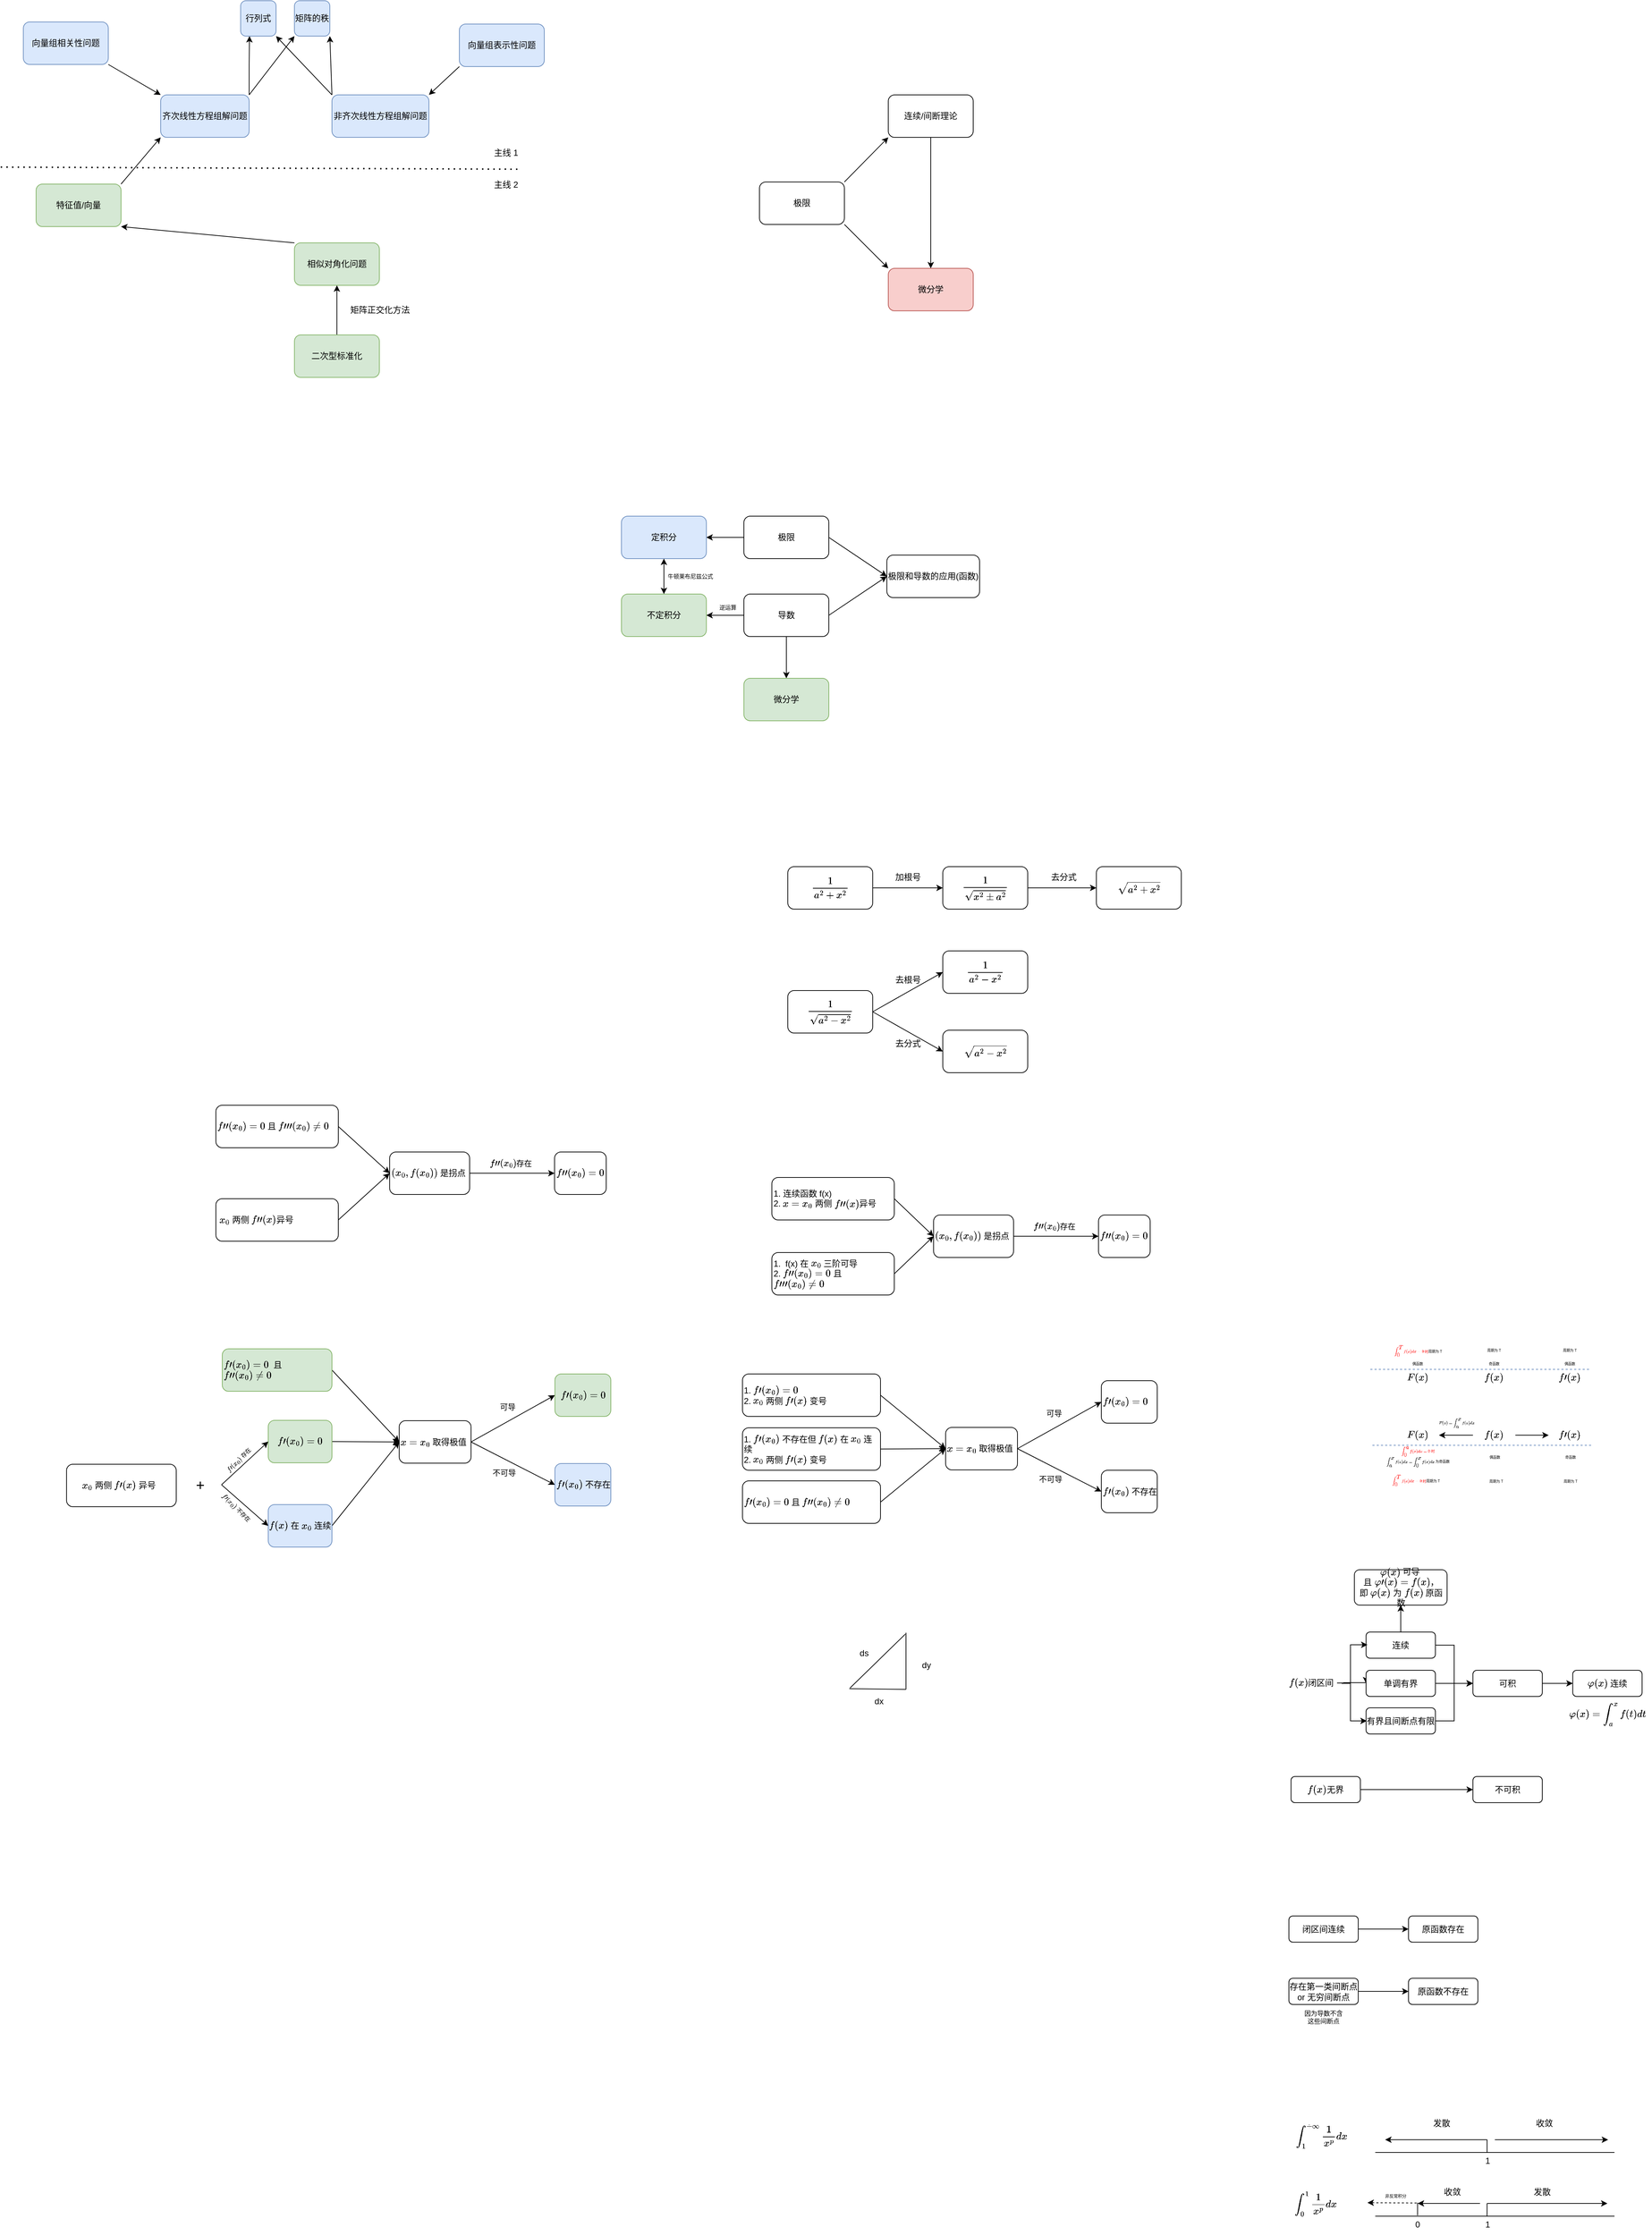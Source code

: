 <mxfile version="24.7.12">
  <diagram name="第 1 页" id="CHzktJIyDTGoVnoxUjND">
    <mxGraphModel dx="950" dy="921" grid="0" gridSize="10" guides="1" tooltips="1" connect="1" arrows="1" fold="1" page="0" pageScale="1" pageWidth="827" pageHeight="1169" math="1" shadow="0">
      <root>
        <mxCell id="0" />
        <mxCell id="1" parent="0" />
        <mxCell id="wkB41oXYIjNeS8UKcueU-6" style="edgeStyle=orthogonalEdgeStyle;rounded=0;orthogonalLoop=1;jettySize=auto;html=1;exitX=1;exitY=0;exitDx=0;exitDy=0;entryX=0.25;entryY=1;entryDx=0;entryDy=0;" parent="1" source="Dt9UJWmZm42FvVJHh4BI-1" target="wkB41oXYIjNeS8UKcueU-4" edge="1">
          <mxGeometry relative="1" as="geometry" />
        </mxCell>
        <mxCell id="wkB41oXYIjNeS8UKcueU-7" style="rounded=0;orthogonalLoop=1;jettySize=auto;html=1;exitX=1;exitY=0;exitDx=0;exitDy=0;entryX=0;entryY=1;entryDx=0;entryDy=0;" parent="1" source="Dt9UJWmZm42FvVJHh4BI-1" target="wkB41oXYIjNeS8UKcueU-5" edge="1">
          <mxGeometry relative="1" as="geometry">
            <mxPoint x="420" y="50" as="targetPoint" />
          </mxGeometry>
        </mxCell>
        <mxCell id="Dt9UJWmZm42FvVJHh4BI-1" value="齐次线性方程组解问题" style="rounded=1;whiteSpace=wrap;html=1;fillColor=#dae8fc;strokeColor=#6c8ebf;" parent="1" vertex="1">
          <mxGeometry x="255" y="104" width="125" height="60" as="geometry" />
        </mxCell>
        <mxCell id="Dt9UJWmZm42FvVJHh4BI-2" value="" style="endArrow=none;dashed=1;html=1;dashPattern=1 3;strokeWidth=2;rounded=0;" parent="1" edge="1">
          <mxGeometry width="50" height="50" relative="1" as="geometry">
            <mxPoint x="29" y="206" as="sourcePoint" />
            <mxPoint x="762" y="209" as="targetPoint" />
          </mxGeometry>
        </mxCell>
        <mxCell id="Dt9UJWmZm42FvVJHh4BI-3" value="主线 1" style="text;html=1;align=center;verticalAlign=middle;whiteSpace=wrap;rounded=0;" parent="1" vertex="1">
          <mxGeometry x="713" y="171" width="60" height="30" as="geometry" />
        </mxCell>
        <mxCell id="Dt9UJWmZm42FvVJHh4BI-4" value="主线 2" style="text;html=1;align=center;verticalAlign=middle;whiteSpace=wrap;rounded=0;" parent="1" vertex="1">
          <mxGeometry x="713" y="216" width="60" height="30" as="geometry" />
        </mxCell>
        <mxCell id="Dt9UJWmZm42FvVJHh4BI-10" style="rounded=0;orthogonalLoop=1;jettySize=auto;html=1;exitX=1;exitY=0;exitDx=0;exitDy=0;entryX=0;entryY=1;entryDx=0;entryDy=0;" parent="1" source="Dt9UJWmZm42FvVJHh4BI-5" target="Dt9UJWmZm42FvVJHh4BI-1" edge="1">
          <mxGeometry relative="1" as="geometry" />
        </mxCell>
        <mxCell id="Dt9UJWmZm42FvVJHh4BI-5" value="特征值/向量" style="rounded=1;whiteSpace=wrap;html=1;fillColor=#d5e8d4;strokeColor=#82b366;" parent="1" vertex="1">
          <mxGeometry x="79" y="230" width="120" height="60" as="geometry" />
        </mxCell>
        <mxCell id="Dt9UJWmZm42FvVJHh4BI-9" style="rounded=0;orthogonalLoop=1;jettySize=auto;html=1;exitX=0;exitY=0;exitDx=0;exitDy=0;entryX=1;entryY=1;entryDx=0;entryDy=0;" parent="1" source="Dt9UJWmZm42FvVJHh4BI-6" target="Dt9UJWmZm42FvVJHh4BI-5" edge="1">
          <mxGeometry relative="1" as="geometry" />
        </mxCell>
        <mxCell id="Dt9UJWmZm42FvVJHh4BI-6" value="相似对角化问题" style="rounded=1;whiteSpace=wrap;html=1;fillColor=#d5e8d4;strokeColor=#82b366;" parent="1" vertex="1">
          <mxGeometry x="444" y="313" width="120" height="60" as="geometry" />
        </mxCell>
        <mxCell id="Dt9UJWmZm42FvVJHh4BI-8" style="edgeStyle=orthogonalEdgeStyle;rounded=0;orthogonalLoop=1;jettySize=auto;html=1;exitX=0.5;exitY=0;exitDx=0;exitDy=0;entryX=0.5;entryY=1;entryDx=0;entryDy=0;" parent="1" source="Dt9UJWmZm42FvVJHh4BI-7" target="Dt9UJWmZm42FvVJHh4BI-6" edge="1">
          <mxGeometry relative="1" as="geometry" />
        </mxCell>
        <mxCell id="Dt9UJWmZm42FvVJHh4BI-7" value="二次型标准化" style="rounded=1;whiteSpace=wrap;html=1;fillColor=#d5e8d4;strokeColor=#82b366;" parent="1" vertex="1">
          <mxGeometry x="444" y="443" width="120" height="60" as="geometry" />
        </mxCell>
        <mxCell id="Dt9UJWmZm42FvVJHh4BI-11" value="矩阵正交化方法" style="text;html=1;align=center;verticalAlign=middle;whiteSpace=wrap;rounded=0;" parent="1" vertex="1">
          <mxGeometry x="515" y="393" width="100" height="30" as="geometry" />
        </mxCell>
        <mxCell id="Dt9UJWmZm42FvVJHh4BI-13" style="rounded=0;orthogonalLoop=1;jettySize=auto;html=1;exitX=1;exitY=1;exitDx=0;exitDy=0;entryX=0;entryY=0;entryDx=0;entryDy=0;" parent="1" source="Dt9UJWmZm42FvVJHh4BI-12" target="Dt9UJWmZm42FvVJHh4BI-1" edge="1">
          <mxGeometry relative="1" as="geometry" />
        </mxCell>
        <mxCell id="Dt9UJWmZm42FvVJHh4BI-12" value="向量组相关性问题" style="rounded=1;whiteSpace=wrap;html=1;fillColor=#dae8fc;strokeColor=#6c8ebf;" parent="1" vertex="1">
          <mxGeometry x="61" y="1" width="120" height="60" as="geometry" />
        </mxCell>
        <mxCell id="wkB41oXYIjNeS8UKcueU-8" style="rounded=0;orthogonalLoop=1;jettySize=auto;html=1;exitX=0;exitY=0;exitDx=0;exitDy=0;entryX=1;entryY=1;entryDx=0;entryDy=0;" parent="1" source="wkB41oXYIjNeS8UKcueU-1" target="wkB41oXYIjNeS8UKcueU-4" edge="1">
          <mxGeometry relative="1" as="geometry" />
        </mxCell>
        <mxCell id="wkB41oXYIjNeS8UKcueU-9" style="rounded=0;orthogonalLoop=1;jettySize=auto;html=1;exitX=0;exitY=0;exitDx=0;exitDy=0;entryX=1;entryY=1;entryDx=0;entryDy=0;" parent="1" source="wkB41oXYIjNeS8UKcueU-1" target="wkB41oXYIjNeS8UKcueU-5" edge="1">
          <mxGeometry relative="1" as="geometry" />
        </mxCell>
        <mxCell id="wkB41oXYIjNeS8UKcueU-1" value="非齐次线性方程组解问题" style="rounded=1;whiteSpace=wrap;html=1;fillColor=#dae8fc;strokeColor=#6c8ebf;" parent="1" vertex="1">
          <mxGeometry x="497" y="104" width="137" height="60" as="geometry" />
        </mxCell>
        <mxCell id="wkB41oXYIjNeS8UKcueU-3" style="rounded=0;orthogonalLoop=1;jettySize=auto;html=1;exitX=0;exitY=1;exitDx=0;exitDy=0;entryX=1;entryY=0;entryDx=0;entryDy=0;" parent="1" source="wkB41oXYIjNeS8UKcueU-2" target="wkB41oXYIjNeS8UKcueU-1" edge="1">
          <mxGeometry relative="1" as="geometry" />
        </mxCell>
        <mxCell id="wkB41oXYIjNeS8UKcueU-2" value="向量组表示性问题" style="rounded=1;whiteSpace=wrap;html=1;fillColor=#dae8fc;strokeColor=#6c8ebf;" parent="1" vertex="1">
          <mxGeometry x="677" y="4" width="120" height="60" as="geometry" />
        </mxCell>
        <mxCell id="wkB41oXYIjNeS8UKcueU-4" value="行列式" style="rounded=1;whiteSpace=wrap;html=1;fillColor=#dae8fc;strokeColor=#6c8ebf;" parent="1" vertex="1">
          <mxGeometry x="368" y="-29" width="50" height="50" as="geometry" />
        </mxCell>
        <mxCell id="wkB41oXYIjNeS8UKcueU-5" value="矩阵的秩" style="rounded=1;whiteSpace=wrap;html=1;fillColor=#dae8fc;strokeColor=#6c8ebf;" parent="1" vertex="1">
          <mxGeometry x="444" y="-29" width="50" height="50" as="geometry" />
        </mxCell>
        <mxCell id="yyDhrhu_qTqSAwpFkJiz-4" style="rounded=0;orthogonalLoop=1;jettySize=auto;html=1;exitX=1;exitY=0;exitDx=0;exitDy=0;entryX=0;entryY=1;entryDx=0;entryDy=0;" parent="1" source="yyDhrhu_qTqSAwpFkJiz-1" target="yyDhrhu_qTqSAwpFkJiz-2" edge="1">
          <mxGeometry relative="1" as="geometry" />
        </mxCell>
        <mxCell id="yyDhrhu_qTqSAwpFkJiz-5" style="rounded=0;orthogonalLoop=1;jettySize=auto;html=1;exitX=1;exitY=1;exitDx=0;exitDy=0;entryX=0;entryY=0;entryDx=0;entryDy=0;" parent="1" source="yyDhrhu_qTqSAwpFkJiz-1" target="yyDhrhu_qTqSAwpFkJiz-3" edge="1">
          <mxGeometry relative="1" as="geometry" />
        </mxCell>
        <mxCell id="yyDhrhu_qTqSAwpFkJiz-1" value="极限" style="rounded=1;whiteSpace=wrap;html=1;" parent="1" vertex="1">
          <mxGeometry x="1101" y="227" width="120" height="60" as="geometry" />
        </mxCell>
        <mxCell id="yyDhrhu_qTqSAwpFkJiz-6" style="edgeStyle=orthogonalEdgeStyle;rounded=0;orthogonalLoop=1;jettySize=auto;html=1;exitX=0.5;exitY=1;exitDx=0;exitDy=0;entryX=0.5;entryY=0;entryDx=0;entryDy=0;" parent="1" source="yyDhrhu_qTqSAwpFkJiz-2" target="yyDhrhu_qTqSAwpFkJiz-3" edge="1">
          <mxGeometry relative="1" as="geometry" />
        </mxCell>
        <mxCell id="yyDhrhu_qTqSAwpFkJiz-2" value="连续/间断理论" style="rounded=1;whiteSpace=wrap;html=1;" parent="1" vertex="1">
          <mxGeometry x="1283" y="104" width="120" height="60" as="geometry" />
        </mxCell>
        <mxCell id="yyDhrhu_qTqSAwpFkJiz-3" value="微分学" style="rounded=1;whiteSpace=wrap;html=1;fillColor=#f8cecc;strokeColor=#b85450;" parent="1" vertex="1">
          <mxGeometry x="1283" y="349" width="120" height="60" as="geometry" />
        </mxCell>
        <mxCell id="xlUvwnvkRTRsD-h7V-_5-8" style="rounded=0;orthogonalLoop=1;jettySize=auto;html=1;exitX=1;exitY=0.5;exitDx=0;exitDy=0;entryX=0;entryY=0.5;entryDx=0;entryDy=0;" parent="1" source="xlUvwnvkRTRsD-h7V-_5-3" target="xlUvwnvkRTRsD-h7V-_5-7" edge="1">
          <mxGeometry relative="1" as="geometry" />
        </mxCell>
        <mxCell id="sce7YkdKLPvN8lhfS_ev-2" style="edgeStyle=orthogonalEdgeStyle;rounded=0;orthogonalLoop=1;jettySize=auto;html=1;exitX=0;exitY=0.5;exitDx=0;exitDy=0;entryX=1;entryY=0.5;entryDx=0;entryDy=0;" parent="1" source="xlUvwnvkRTRsD-h7V-_5-3" target="sce7YkdKLPvN8lhfS_ev-1" edge="1">
          <mxGeometry relative="1" as="geometry" />
        </mxCell>
        <mxCell id="xlUvwnvkRTRsD-h7V-_5-3" value="极限" style="rounded=1;whiteSpace=wrap;html=1;" parent="1" vertex="1">
          <mxGeometry x="1079" y="699" width="120" height="60" as="geometry" />
        </mxCell>
        <mxCell id="xlUvwnvkRTRsD-h7V-_5-10" style="rounded=0;orthogonalLoop=1;jettySize=auto;html=1;exitX=1;exitY=0.5;exitDx=0;exitDy=0;entryX=0;entryY=0.5;entryDx=0;entryDy=0;" parent="1" source="xlUvwnvkRTRsD-h7V-_5-5" target="xlUvwnvkRTRsD-h7V-_5-7" edge="1">
          <mxGeometry relative="1" as="geometry" />
        </mxCell>
        <mxCell id="xlUvwnvkRTRsD-h7V-_5-11" style="edgeStyle=orthogonalEdgeStyle;rounded=0;orthogonalLoop=1;jettySize=auto;html=1;entryX=0.5;entryY=0;entryDx=0;entryDy=0;" parent="1" source="xlUvwnvkRTRsD-h7V-_5-5" target="xlUvwnvkRTRsD-h7V-_5-6" edge="1">
          <mxGeometry relative="1" as="geometry" />
        </mxCell>
        <mxCell id="X_sBb1rWjTkQ-e0TcF47-29" style="edgeStyle=orthogonalEdgeStyle;rounded=0;orthogonalLoop=1;jettySize=auto;html=1;exitX=0;exitY=0.5;exitDx=0;exitDy=0;entryX=1;entryY=0.5;entryDx=0;entryDy=0;" parent="1" source="xlUvwnvkRTRsD-h7V-_5-5" target="X_sBb1rWjTkQ-e0TcF47-28" edge="1">
          <mxGeometry relative="1" as="geometry" />
        </mxCell>
        <mxCell id="X_sBb1rWjTkQ-e0TcF47-30" value="逆运算" style="edgeLabel;html=1;align=center;verticalAlign=middle;resizable=0;points=[];fontSize=8;" parent="X_sBb1rWjTkQ-e0TcF47-29" vertex="1" connectable="0">
          <mxGeometry x="-0.033" y="-1" relative="1" as="geometry">
            <mxPoint x="2" y="-10" as="offset" />
          </mxGeometry>
        </mxCell>
        <mxCell id="xlUvwnvkRTRsD-h7V-_5-5" value="导数" style="rounded=1;whiteSpace=wrap;html=1;" parent="1" vertex="1">
          <mxGeometry x="1079" y="809" width="120" height="60" as="geometry" />
        </mxCell>
        <mxCell id="xlUvwnvkRTRsD-h7V-_5-6" value="微分学" style="rounded=1;whiteSpace=wrap;html=1;fillColor=#d5e8d4;strokeColor=#82b366;" parent="1" vertex="1">
          <mxGeometry x="1079" y="928" width="120" height="60" as="geometry" />
        </mxCell>
        <mxCell id="xlUvwnvkRTRsD-h7V-_5-7" value="极限和导数的应用(函数)" style="rounded=1;whiteSpace=wrap;html=1;" parent="1" vertex="1">
          <mxGeometry x="1281" y="754" width="131" height="60" as="geometry" />
        </mxCell>
        <mxCell id="R6-rjGv1t7MDO_ssnw42-3" style="edgeStyle=orthogonalEdgeStyle;rounded=0;orthogonalLoop=1;jettySize=auto;html=1;exitX=1;exitY=0.5;exitDx=0;exitDy=0;entryX=0;entryY=0.5;entryDx=0;entryDy=0;" parent="1" source="R6-rjGv1t7MDO_ssnw42-1" target="R6-rjGv1t7MDO_ssnw42-2" edge="1">
          <mxGeometry relative="1" as="geometry" />
        </mxCell>
        <mxCell id="R6-rjGv1t7MDO_ssnw42-1" value="`\frac{1}{a^2+x^2}`" style="rounded=1;whiteSpace=wrap;html=1;" parent="1" vertex="1">
          <mxGeometry x="1141" y="1194" width="120" height="60" as="geometry" />
        </mxCell>
        <mxCell id="R6-rjGv1t7MDO_ssnw42-14" style="edgeStyle=orthogonalEdgeStyle;rounded=0;orthogonalLoop=1;jettySize=auto;html=1;exitX=1;exitY=0.5;exitDx=0;exitDy=0;" parent="1" source="R6-rjGv1t7MDO_ssnw42-2" target="R6-rjGv1t7MDO_ssnw42-13" edge="1">
          <mxGeometry relative="1" as="geometry" />
        </mxCell>
        <mxCell id="R6-rjGv1t7MDO_ssnw42-2" value="`\frac{1}{\sqrt{x^2 \pm a^2}}`" style="rounded=1;whiteSpace=wrap;html=1;" parent="1" vertex="1">
          <mxGeometry x="1360" y="1194" width="120" height="60" as="geometry" />
        </mxCell>
        <mxCell id="R6-rjGv1t7MDO_ssnw42-5" value="加根号" style="text;html=1;align=center;verticalAlign=middle;whiteSpace=wrap;rounded=0;" parent="1" vertex="1">
          <mxGeometry x="1281" y="1194" width="60" height="30" as="geometry" />
        </mxCell>
        <mxCell id="R6-rjGv1t7MDO_ssnw42-6" style="rounded=0;orthogonalLoop=1;jettySize=auto;html=1;exitX=1;exitY=0.5;exitDx=0;exitDy=0;entryX=0;entryY=0.5;entryDx=0;entryDy=0;" parent="1" source="R6-rjGv1t7MDO_ssnw42-7" target="R6-rjGv1t7MDO_ssnw42-8" edge="1">
          <mxGeometry relative="1" as="geometry" />
        </mxCell>
        <mxCell id="R6-rjGv1t7MDO_ssnw42-11" style="rounded=0;orthogonalLoop=1;jettySize=auto;html=1;exitX=1;exitY=0.5;exitDx=0;exitDy=0;entryX=0;entryY=0.5;entryDx=0;entryDy=0;" parent="1" source="R6-rjGv1t7MDO_ssnw42-7" target="R6-rjGv1t7MDO_ssnw42-10" edge="1">
          <mxGeometry relative="1" as="geometry" />
        </mxCell>
        <mxCell id="R6-rjGv1t7MDO_ssnw42-7" value="`\frac{1}{\sqrt{a^2 -x^2}}`" style="rounded=1;whiteSpace=wrap;html=1;" parent="1" vertex="1">
          <mxGeometry x="1141" y="1369" width="120" height="60" as="geometry" />
        </mxCell>
        <mxCell id="R6-rjGv1t7MDO_ssnw42-8" value="`\frac{1}{a^2 - x^2}`" style="rounded=1;whiteSpace=wrap;html=1;" parent="1" vertex="1">
          <mxGeometry x="1360" y="1313" width="120" height="60" as="geometry" />
        </mxCell>
        <mxCell id="R6-rjGv1t7MDO_ssnw42-9" value="去根号" style="text;html=1;align=center;verticalAlign=middle;whiteSpace=wrap;rounded=0;" parent="1" vertex="1">
          <mxGeometry x="1281" y="1339" width="60" height="30" as="geometry" />
        </mxCell>
        <mxCell id="R6-rjGv1t7MDO_ssnw42-10" value="`\sqrt{a^2 - x^2}`" style="rounded=1;whiteSpace=wrap;html=1;" parent="1" vertex="1">
          <mxGeometry x="1360" y="1425" width="120" height="60" as="geometry" />
        </mxCell>
        <mxCell id="R6-rjGv1t7MDO_ssnw42-12" value="去分式" style="text;html=1;align=center;verticalAlign=middle;whiteSpace=wrap;rounded=0;" parent="1" vertex="1">
          <mxGeometry x="1281" y="1429" width="60" height="30" as="geometry" />
        </mxCell>
        <mxCell id="R6-rjGv1t7MDO_ssnw42-13" value="`\sqrt{a^2 + x^2}`" style="rounded=1;whiteSpace=wrap;html=1;" parent="1" vertex="1">
          <mxGeometry x="1577" y="1194" width="120" height="60" as="geometry" />
        </mxCell>
        <mxCell id="R6-rjGv1t7MDO_ssnw42-15" value="去分式" style="text;html=1;align=center;verticalAlign=middle;whiteSpace=wrap;rounded=0;" parent="1" vertex="1">
          <mxGeometry x="1501" y="1194" width="60" height="30" as="geometry" />
        </mxCell>
        <mxCell id="Ff7g93SpQ4RB5F1ldNwT-5" style="rounded=0;orthogonalLoop=1;jettySize=auto;html=1;exitX=1;exitY=0.5;exitDx=0;exitDy=0;entryX=0;entryY=0.5;entryDx=0;entryDy=0;" parent="1" source="Ff7g93SpQ4RB5F1ldNwT-1" target="Ff7g93SpQ4RB5F1ldNwT-3" edge="1">
          <mxGeometry relative="1" as="geometry" />
        </mxCell>
        <mxCell id="Ff7g93SpQ4RB5F1ldNwT-1" value="1. 连续函数 f(x)&lt;div&gt;2. `x = x_0` 两侧 `f&#39;&#39;(x) `异号&lt;/div&gt;" style="rounded=1;whiteSpace=wrap;html=1;align=left;" parent="1" vertex="1">
          <mxGeometry x="1118.5" y="1633" width="173" height="60" as="geometry" />
        </mxCell>
        <mxCell id="Ff7g93SpQ4RB5F1ldNwT-6" style="rounded=0;orthogonalLoop=1;jettySize=auto;html=1;exitX=1;exitY=0.5;exitDx=0;exitDy=0;entryX=0;entryY=0.5;entryDx=0;entryDy=0;" parent="1" source="Ff7g93SpQ4RB5F1ldNwT-2" target="Ff7g93SpQ4RB5F1ldNwT-3" edge="1">
          <mxGeometry relative="1" as="geometry" />
        </mxCell>
        <mxCell id="Ff7g93SpQ4RB5F1ldNwT-2" value="1.&amp;nbsp; f(x) 在 `x_0` 三阶可导&lt;div&gt;2. `f&#39;&#39;(x_0)=0` 且 `f&#39;&#39;&#39;(x_0) \ne 0`&lt;/div&gt;" style="rounded=1;whiteSpace=wrap;html=1;align=left;" parent="1" vertex="1">
          <mxGeometry x="1118.5" y="1739" width="173" height="60" as="geometry" />
        </mxCell>
        <mxCell id="Ff7g93SpQ4RB5F1ldNwT-7" style="edgeStyle=orthogonalEdgeStyle;rounded=0;orthogonalLoop=1;jettySize=auto;html=1;exitX=1;exitY=0.5;exitDx=0;exitDy=0;entryX=0;entryY=0.5;entryDx=0;entryDy=0;" parent="1" source="Ff7g93SpQ4RB5F1ldNwT-3" target="Ff7g93SpQ4RB5F1ldNwT-4" edge="1">
          <mxGeometry relative="1" as="geometry" />
        </mxCell>
        <mxCell id="Ff7g93SpQ4RB5F1ldNwT-8" value="`f&#39;&#39;(x_0)`存在" style="edgeLabel;html=1;align=center;verticalAlign=middle;resizable=0;points=[];" parent="Ff7g93SpQ4RB5F1ldNwT-7" vertex="1" connectable="0">
          <mxGeometry x="-0.15" relative="1" as="geometry">
            <mxPoint x="6" y="-14" as="offset" />
          </mxGeometry>
        </mxCell>
        <mxCell id="Ff7g93SpQ4RB5F1ldNwT-3" value="`(x_0, f(x_0))` 是拐点" style="rounded=1;whiteSpace=wrap;html=1;align=left;" parent="1" vertex="1">
          <mxGeometry x="1347" y="1686" width="113" height="60" as="geometry" />
        </mxCell>
        <mxCell id="Ff7g93SpQ4RB5F1ldNwT-4" value="`f&#39;&#39;(x_0) = 0`" style="rounded=1;whiteSpace=wrap;html=1;align=left;" parent="1" vertex="1">
          <mxGeometry x="1580" y="1686" width="73" height="60" as="geometry" />
        </mxCell>
        <mxCell id="Ff7g93SpQ4RB5F1ldNwT-10" style="rounded=0;orthogonalLoop=1;jettySize=auto;html=1;exitX=1;exitY=0.5;exitDx=0;exitDy=0;entryX=0;entryY=0.5;entryDx=0;entryDy=0;" parent="1" source="Ff7g93SpQ4RB5F1ldNwT-11" target="Ff7g93SpQ4RB5F1ldNwT-16" edge="1">
          <mxGeometry relative="1" as="geometry">
            <mxPoint x="1307.5" y="2017" as="targetPoint" />
          </mxGeometry>
        </mxCell>
        <mxCell id="Ff7g93SpQ4RB5F1ldNwT-11" value="`f&#39;(x_0) = 0` 且 `f&#39;&#39;(x_0) \ne 0`" style="rounded=1;whiteSpace=wrap;html=1;align=left;" parent="1" vertex="1">
          <mxGeometry x="1077" y="2061.5" width="195" height="60" as="geometry" />
        </mxCell>
        <mxCell id="Ff7g93SpQ4RB5F1ldNwT-14" style="rounded=0;orthogonalLoop=1;jettySize=auto;html=1;exitX=1;exitY=0.5;exitDx=0;exitDy=0;entryX=0;entryY=0.5;entryDx=0;entryDy=0;" parent="1" source="Ff7g93SpQ4RB5F1ldNwT-16" target="Ff7g93SpQ4RB5F1ldNwT-17" edge="1">
          <mxGeometry relative="1" as="geometry" />
        </mxCell>
        <mxCell id="Ff7g93SpQ4RB5F1ldNwT-15" value="可导" style="edgeLabel;html=1;align=center;verticalAlign=middle;resizable=0;points=[];" parent="Ff7g93SpQ4RB5F1ldNwT-14" vertex="1" connectable="0">
          <mxGeometry x="-0.15" relative="1" as="geometry">
            <mxPoint x="1" y="-22" as="offset" />
          </mxGeometry>
        </mxCell>
        <mxCell id="fOf-ybcdErMIuB5cWC3u-6" style="rounded=0;orthogonalLoop=1;jettySize=auto;html=1;exitX=1;exitY=0.5;exitDx=0;exitDy=0;entryX=0;entryY=0.5;entryDx=0;entryDy=0;" parent="1" source="Ff7g93SpQ4RB5F1ldNwT-16" target="fOf-ybcdErMIuB5cWC3u-5" edge="1">
          <mxGeometry relative="1" as="geometry" />
        </mxCell>
        <mxCell id="Ff7g93SpQ4RB5F1ldNwT-16" value="`x = x_0` 取得极值" style="rounded=1;whiteSpace=wrap;html=1;align=left;" parent="1" vertex="1">
          <mxGeometry x="1364" y="1986" width="101.5" height="60" as="geometry" />
        </mxCell>
        <mxCell id="Ff7g93SpQ4RB5F1ldNwT-17" value="`f&#39;(x_0) = 0`" style="rounded=1;whiteSpace=wrap;html=1;align=left;" parent="1" vertex="1">
          <mxGeometry x="1584" y="1920" width="79" height="60" as="geometry" />
        </mxCell>
        <mxCell id="fOf-ybcdErMIuB5cWC3u-4" style="rounded=0;orthogonalLoop=1;jettySize=auto;html=1;exitX=1;exitY=0.5;exitDx=0;exitDy=0;entryX=0;entryY=0.5;entryDx=0;entryDy=0;" parent="1" source="fOf-ybcdErMIuB5cWC3u-1" target="Ff7g93SpQ4RB5F1ldNwT-16" edge="1">
          <mxGeometry relative="1" as="geometry" />
        </mxCell>
        <mxCell id="fOf-ybcdErMIuB5cWC3u-1" value="1. `f&#39;(x_0) = 0`&lt;div&gt;2. `x_0` 两侧 `f&#39;(x)` 变号&lt;/div&gt;" style="rounded=1;whiteSpace=wrap;html=1;align=left;" parent="1" vertex="1">
          <mxGeometry x="1077" y="1910.5" width="195" height="60" as="geometry" />
        </mxCell>
        <mxCell id="fOf-ybcdErMIuB5cWC3u-3" style="rounded=0;orthogonalLoop=1;jettySize=auto;html=1;exitX=1;exitY=0.5;exitDx=0;exitDy=0;entryX=0;entryY=0.5;entryDx=0;entryDy=0;" parent="1" source="fOf-ybcdErMIuB5cWC3u-2" target="Ff7g93SpQ4RB5F1ldNwT-16" edge="1">
          <mxGeometry relative="1" as="geometry" />
        </mxCell>
        <mxCell id="fOf-ybcdErMIuB5cWC3u-2" value="1. `f&#39;(x_0)` 不存在但 `f(x)` 在 `x_0` 连续&lt;div&gt;2. `x_0` 两侧 `f&#39;(x)` 变号&lt;/div&gt;" style="rounded=1;whiteSpace=wrap;html=1;align=left;" parent="1" vertex="1">
          <mxGeometry x="1077" y="1986.5" width="195" height="60" as="geometry" />
        </mxCell>
        <mxCell id="fOf-ybcdErMIuB5cWC3u-5" value="`f&#39;(x_0)` 不存在" style="rounded=1;whiteSpace=wrap;html=1;align=left;" parent="1" vertex="1">
          <mxGeometry x="1584" y="2046.5" width="79" height="60" as="geometry" />
        </mxCell>
        <mxCell id="fOf-ybcdErMIuB5cWC3u-7" value="不可导" style="edgeLabel;html=1;align=center;verticalAlign=middle;resizable=0;points=[];" parent="1" vertex="1" connectable="0">
          <mxGeometry x="1531.001" y="1979.998" as="geometry">
            <mxPoint x="-19" y="79" as="offset" />
          </mxGeometry>
        </mxCell>
        <mxCell id="fOf-ybcdErMIuB5cWC3u-11" value="" style="endArrow=none;html=1;rounded=0;exitX=1;exitY=1;exitDx=0;exitDy=0;" parent="1" edge="1">
          <mxGeometry width="50" height="50" relative="1" as="geometry">
            <mxPoint x="1308" y="2356" as="sourcePoint" />
            <mxPoint x="1228" y="2355" as="targetPoint" />
          </mxGeometry>
        </mxCell>
        <mxCell id="fOf-ybcdErMIuB5cWC3u-12" value="" style="endArrow=none;html=1;rounded=0;entryX=1;entryY=0;entryDx=0;entryDy=0;" parent="1" edge="1">
          <mxGeometry width="50" height="50" relative="1" as="geometry">
            <mxPoint x="1308" y="2356" as="sourcePoint" />
            <mxPoint x="1308" y="2276" as="targetPoint" />
          </mxGeometry>
        </mxCell>
        <mxCell id="fOf-ybcdErMIuB5cWC3u-13" value="" style="endArrow=none;html=1;rounded=0;" parent="1" edge="1">
          <mxGeometry width="50" height="50" relative="1" as="geometry">
            <mxPoint x="1229" y="2354" as="sourcePoint" />
            <mxPoint x="1307" y="2278" as="targetPoint" />
          </mxGeometry>
        </mxCell>
        <mxCell id="fOf-ybcdErMIuB5cWC3u-14" value="dx" style="text;html=1;align=center;verticalAlign=middle;whiteSpace=wrap;rounded=0;" parent="1" vertex="1">
          <mxGeometry x="1240" y="2358" width="60" height="30" as="geometry" />
        </mxCell>
        <mxCell id="fOf-ybcdErMIuB5cWC3u-15" value="dy" style="text;html=1;align=center;verticalAlign=middle;whiteSpace=wrap;rounded=0;" parent="1" vertex="1">
          <mxGeometry x="1307" y="2307" width="60" height="30" as="geometry" />
        </mxCell>
        <mxCell id="fOf-ybcdErMIuB5cWC3u-16" value="ds" style="text;html=1;align=center;verticalAlign=middle;whiteSpace=wrap;rounded=0;" parent="1" vertex="1">
          <mxGeometry x="1219" y="2290" width="60" height="30" as="geometry" />
        </mxCell>
        <mxCell id="sce7YkdKLPvN8lhfS_ev-1" value="定积分" style="rounded=1;whiteSpace=wrap;html=1;fillColor=#dae8fc;strokeColor=#6c8ebf;" parent="1" vertex="1">
          <mxGeometry x="906" y="699" width="120" height="60" as="geometry" />
        </mxCell>
        <mxCell id="X_sBb1rWjTkQ-e0TcF47-2" value="`f(x)`" style="text;html=1;align=center;verticalAlign=middle;whiteSpace=wrap;rounded=0;" parent="1" vertex="1">
          <mxGeometry x="2109" y="1901" width="60" height="30" as="geometry" />
        </mxCell>
        <mxCell id="X_sBb1rWjTkQ-e0TcF47-3" value="`f&#39;(x)`" style="text;html=1;align=center;verticalAlign=middle;whiteSpace=wrap;rounded=0;" parent="1" vertex="1">
          <mxGeometry x="2216" y="1901" width="60" height="30" as="geometry" />
        </mxCell>
        <mxCell id="X_sBb1rWjTkQ-e0TcF47-4" value="`F(x)`" style="text;html=1;align=center;verticalAlign=middle;whiteSpace=wrap;rounded=0;" parent="1" vertex="1">
          <mxGeometry x="2001" y="1901" width="60" height="30" as="geometry" />
        </mxCell>
        <mxCell id="X_sBb1rWjTkQ-e0TcF47-14" style="edgeStyle=orthogonalEdgeStyle;rounded=0;orthogonalLoop=1;jettySize=auto;html=1;exitX=1;exitY=0.5;exitDx=0;exitDy=0;" parent="1" source="X_sBb1rWjTkQ-e0TcF47-5" target="X_sBb1rWjTkQ-e0TcF47-6" edge="1">
          <mxGeometry relative="1" as="geometry" />
        </mxCell>
        <mxCell id="X_sBb1rWjTkQ-e0TcF47-15" style="edgeStyle=orthogonalEdgeStyle;rounded=0;orthogonalLoop=1;jettySize=auto;html=1;exitX=0;exitY=0.5;exitDx=0;exitDy=0;" parent="1" source="X_sBb1rWjTkQ-e0TcF47-5" target="X_sBb1rWjTkQ-e0TcF47-7" edge="1">
          <mxGeometry relative="1" as="geometry" />
        </mxCell>
        <mxCell id="X_sBb1rWjTkQ-e0TcF47-5" value="`f(x)`" style="text;html=1;align=center;verticalAlign=middle;whiteSpace=wrap;rounded=0;" parent="1" vertex="1">
          <mxGeometry x="2109" y="1982" width="60" height="30" as="geometry" />
        </mxCell>
        <mxCell id="X_sBb1rWjTkQ-e0TcF47-6" value="`f&#39;(x)`" style="text;html=1;align=center;verticalAlign=middle;whiteSpace=wrap;rounded=0;" parent="1" vertex="1">
          <mxGeometry x="2216" y="1982" width="60" height="30" as="geometry" />
        </mxCell>
        <mxCell id="X_sBb1rWjTkQ-e0TcF47-7" value="`F(x)`" style="text;html=1;align=center;verticalAlign=middle;whiteSpace=wrap;rounded=0;" parent="1" vertex="1">
          <mxGeometry x="2001" y="1982" width="60" height="30" as="geometry" />
        </mxCell>
        <mxCell id="X_sBb1rWjTkQ-e0TcF47-8" value="奇函数" style="text;html=1;align=center;verticalAlign=middle;whiteSpace=wrap;rounded=0;fontSize=5;" parent="1" vertex="1">
          <mxGeometry x="2109" y="1880" width="60" height="30" as="geometry" />
        </mxCell>
        <mxCell id="X_sBb1rWjTkQ-e0TcF47-9" value="偶函数" style="text;html=1;align=center;verticalAlign=middle;whiteSpace=wrap;rounded=0;fontSize=5;" parent="1" vertex="1">
          <mxGeometry x="2216" y="1880" width="60" height="30" as="geometry" />
        </mxCell>
        <mxCell id="X_sBb1rWjTkQ-e0TcF47-10" value="偶函数" style="text;html=1;align=center;verticalAlign=middle;whiteSpace=wrap;rounded=0;fontSize=5;" parent="1" vertex="1">
          <mxGeometry x="2001" y="1880" width="60" height="30" as="geometry" />
        </mxCell>
        <mxCell id="X_sBb1rWjTkQ-e0TcF47-11" value="偶函数" style="text;html=1;align=center;verticalAlign=middle;whiteSpace=wrap;rounded=0;fontSize=5;" parent="1" vertex="1">
          <mxGeometry x="2109.5" y="2012" width="60" height="30" as="geometry" />
        </mxCell>
        <mxCell id="X_sBb1rWjTkQ-e0TcF47-12" value="奇函数" style="text;html=1;align=center;verticalAlign=middle;whiteSpace=wrap;rounded=0;fontSize=5;" parent="1" vertex="1">
          <mxGeometry x="2216.5" y="2012" width="60" height="30" as="geometry" />
        </mxCell>
        <mxCell id="X_sBb1rWjTkQ-e0TcF47-13" value="&lt;font color=&quot;#ff0000&quot; style=&quot;font-size: 5px;&quot;&gt;&lt;span style=&quot;background-color: initial; font-size: 5px;&quot;&gt;`\int_{0}^{a} f(x)dx = 0`&lt;/span&gt;&amp;nbsp;时&lt;/font&gt;&lt;div style=&quot;font-size: 5px;&quot;&gt;&lt;span style=&quot;background-color: initial; font-size: 5px;&quot;&gt;`\int_{a}^{x} f(x) dx = \int_{0}^{x} f(x) dx` 为奇函数&lt;/span&gt;&lt;/div&gt;" style="text;html=1;align=center;verticalAlign=middle;whiteSpace=wrap;rounded=0;fontSize=5;" parent="1" vertex="1">
          <mxGeometry x="1960.75" y="2012" width="140.5" height="30" as="geometry" />
        </mxCell>
        <mxCell id="X_sBb1rWjTkQ-e0TcF47-16" value="` F(x) = \int_{a}^{x} f(x) dx`" style="text;html=1;align=center;verticalAlign=middle;whiteSpace=wrap;rounded=0;fontSize=5;" parent="1" vertex="1">
          <mxGeometry x="2056" y="1965" width="60" height="30" as="geometry" />
        </mxCell>
        <mxCell id="X_sBb1rWjTkQ-e0TcF47-19" value="周期为 T" style="text;html=1;align=center;verticalAlign=middle;whiteSpace=wrap;rounded=0;fontSize=5;" parent="1" vertex="1">
          <mxGeometry x="2109" y="1861" width="60" height="30" as="geometry" />
        </mxCell>
        <mxCell id="X_sBb1rWjTkQ-e0TcF47-20" value="周期为 T" style="text;html=1;align=center;verticalAlign=middle;whiteSpace=wrap;rounded=0;fontSize=5;" parent="1" vertex="1">
          <mxGeometry x="2216" y="1861" width="60" height="30" as="geometry" />
        </mxCell>
        <mxCell id="X_sBb1rWjTkQ-e0TcF47-21" value="&lt;font color=&quot;#ff0000&quot; style=&quot;font-size: 5px;&quot;&gt;`\int_{0}^{T} f(x) dx = 0` 时&lt;/font&gt;周期为 T" style="text;html=1;align=center;verticalAlign=middle;whiteSpace=wrap;rounded=0;fontSize=5;" parent="1" vertex="1">
          <mxGeometry x="1977.5" y="1863" width="107" height="30" as="geometry" />
        </mxCell>
        <mxCell id="X_sBb1rWjTkQ-e0TcF47-22" value="周期为 T" style="text;html=1;align=center;verticalAlign=middle;whiteSpace=wrap;rounded=0;fontSize=5;" parent="1" vertex="1">
          <mxGeometry x="2112" y="2046" width="60" height="30" as="geometry" />
        </mxCell>
        <mxCell id="X_sBb1rWjTkQ-e0TcF47-23" value="周期为 T" style="text;html=1;align=center;verticalAlign=middle;whiteSpace=wrap;rounded=0;fontSize=5;" parent="1" vertex="1">
          <mxGeometry x="2216.5" y="2046" width="60" height="30" as="geometry" />
        </mxCell>
        <mxCell id="X_sBb1rWjTkQ-e0TcF47-24" value="&lt;font color=&quot;#ff0000&quot; style=&quot;font-size: 5px;&quot;&gt;`\int_{0}^{T} f(x) dx = 0` 时&lt;/font&gt;周期为 T" style="text;html=1;align=center;verticalAlign=middle;whiteSpace=wrap;rounded=0;fontSize=5;" parent="1" vertex="1">
          <mxGeometry x="1975" y="2046" width="107" height="30" as="geometry" />
        </mxCell>
        <mxCell id="X_sBb1rWjTkQ-e0TcF47-25" value="" style="endArrow=none;dashed=1;html=1;rounded=0;fontColor=#007FFF;strokeColor=#6c8ebf;fillColor=#dae8fc;" parent="1" edge="1">
          <mxGeometry width="50" height="50" relative="1" as="geometry">
            <mxPoint x="1964" y="1904" as="sourcePoint" />
            <mxPoint x="2273" y="1904" as="targetPoint" />
          </mxGeometry>
        </mxCell>
        <mxCell id="X_sBb1rWjTkQ-e0TcF47-26" value="" style="endArrow=none;dashed=1;html=1;rounded=0;fillColor=#dae8fc;strokeColor=#6c8ebf;" parent="1" edge="1">
          <mxGeometry width="50" height="50" relative="1" as="geometry">
            <mxPoint x="1967" y="2011.26" as="sourcePoint" />
            <mxPoint x="2276" y="2011.26" as="targetPoint" />
          </mxGeometry>
        </mxCell>
        <mxCell id="X_sBb1rWjTkQ-e0TcF47-28" value="不定积分" style="rounded=1;whiteSpace=wrap;html=1;fillColor=#d5e8d4;strokeColor=#82b366;" parent="1" vertex="1">
          <mxGeometry x="906" y="809" width="120" height="60" as="geometry" />
        </mxCell>
        <mxCell id="X_sBb1rWjTkQ-e0TcF47-31" value="" style="endArrow=classic;startArrow=classic;html=1;rounded=0;entryX=0.5;entryY=1;entryDx=0;entryDy=0;exitX=0.5;exitY=0;exitDx=0;exitDy=0;" parent="1" source="X_sBb1rWjTkQ-e0TcF47-28" target="sce7YkdKLPvN8lhfS_ev-1" edge="1">
          <mxGeometry width="50" height="50" relative="1" as="geometry">
            <mxPoint x="836" y="830" as="sourcePoint" />
            <mxPoint x="886" y="780" as="targetPoint" />
          </mxGeometry>
        </mxCell>
        <mxCell id="X_sBb1rWjTkQ-e0TcF47-32" value="牛顿莱布尼兹公式" style="edgeLabel;html=1;align=center;verticalAlign=middle;resizable=0;points=[];fontSize=8;" parent="1" vertex="1" connectable="0">
          <mxGeometry x="1003.004" y="784.0" as="geometry" />
        </mxCell>
        <mxCell id="X_sBb1rWjTkQ-e0TcF47-42" style="edgeStyle=orthogonalEdgeStyle;rounded=0;orthogonalLoop=1;jettySize=auto;html=1;exitX=1;exitY=0.5;exitDx=0;exitDy=0;entryX=0;entryY=0.5;entryDx=0;entryDy=0;" parent="1" source="X_sBb1rWjTkQ-e0TcF47-33" target="X_sBb1rWjTkQ-e0TcF47-41" edge="1">
          <mxGeometry relative="1" as="geometry" />
        </mxCell>
        <mxCell id="X_sBb1rWjTkQ-e0TcF47-50" style="edgeStyle=orthogonalEdgeStyle;rounded=0;orthogonalLoop=1;jettySize=auto;html=1;exitX=0.5;exitY=0;exitDx=0;exitDy=0;entryX=0.5;entryY=1;entryDx=0;entryDy=0;" parent="1" source="X_sBb1rWjTkQ-e0TcF47-33" target="X_sBb1rWjTkQ-e0TcF47-51" edge="1">
          <mxGeometry relative="1" as="geometry">
            <mxPoint x="2006.8" y="2242.4" as="targetPoint" />
          </mxGeometry>
        </mxCell>
        <mxCell id="X_sBb1rWjTkQ-e0TcF47-33" value="连续" style="rounded=1;whiteSpace=wrap;html=1;" parent="1" vertex="1">
          <mxGeometry x="1958" y="2275" width="98" height="37" as="geometry" />
        </mxCell>
        <mxCell id="X_sBb1rWjTkQ-e0TcF47-38" style="edgeStyle=orthogonalEdgeStyle;rounded=0;orthogonalLoop=1;jettySize=auto;html=1;exitX=1;exitY=0.5;exitDx=0;exitDy=0;entryX=0;entryY=0.5;entryDx=0;entryDy=0;" parent="1" edge="1">
          <mxGeometry relative="1" as="geometry">
            <mxPoint x="1917" y="2347" as="sourcePoint" />
            <mxPoint x="1960" y="2293" as="targetPoint" />
            <Array as="points">
              <mxPoint x="1936" y="2347.5" />
              <mxPoint x="1936" y="2293.5" />
            </Array>
          </mxGeometry>
        </mxCell>
        <mxCell id="X_sBb1rWjTkQ-e0TcF47-39" style="edgeStyle=orthogonalEdgeStyle;rounded=0;orthogonalLoop=1;jettySize=auto;html=1;exitX=1;exitY=0.5;exitDx=0;exitDy=0;entryX=0;entryY=0.5;entryDx=0;entryDy=0;" parent="1" source="X_sBb1rWjTkQ-e0TcF47-34" target="X_sBb1rWjTkQ-e0TcF47-35" edge="1">
          <mxGeometry relative="1" as="geometry" />
        </mxCell>
        <mxCell id="X_sBb1rWjTkQ-e0TcF47-40" style="edgeStyle=orthogonalEdgeStyle;rounded=0;orthogonalLoop=1;jettySize=auto;html=1;exitX=1;exitY=0.5;exitDx=0;exitDy=0;entryX=0;entryY=0.5;entryDx=0;entryDy=0;" parent="1" edge="1">
          <mxGeometry relative="1" as="geometry">
            <mxPoint x="1923.5" y="2347.5" as="sourcePoint" />
            <mxPoint x="1959" y="2400.5" as="targetPoint" />
            <Array as="points">
              <mxPoint x="1936" y="2348" />
              <mxPoint x="1936" y="2401" />
            </Array>
          </mxGeometry>
        </mxCell>
        <mxCell id="X_sBb1rWjTkQ-e0TcF47-34" value="`f(x)`闭区间" style="text;html=1;align=center;verticalAlign=middle;whiteSpace=wrap;rounded=0;" parent="1" vertex="1">
          <mxGeometry x="1835" y="2331.5" width="91" height="30" as="geometry" />
        </mxCell>
        <mxCell id="X_sBb1rWjTkQ-e0TcF47-43" style="edgeStyle=orthogonalEdgeStyle;rounded=0;orthogonalLoop=1;jettySize=auto;html=1;exitX=1;exitY=0.5;exitDx=0;exitDy=0;entryX=0;entryY=0.5;entryDx=0;entryDy=0;" parent="1" source="X_sBb1rWjTkQ-e0TcF47-35" target="X_sBb1rWjTkQ-e0TcF47-41" edge="1">
          <mxGeometry relative="1" as="geometry" />
        </mxCell>
        <mxCell id="X_sBb1rWjTkQ-e0TcF47-35" value="单调有界" style="rounded=1;whiteSpace=wrap;html=1;" parent="1" vertex="1">
          <mxGeometry x="1958" y="2329" width="98" height="37" as="geometry" />
        </mxCell>
        <mxCell id="X_sBb1rWjTkQ-e0TcF47-44" style="edgeStyle=orthogonalEdgeStyle;rounded=0;orthogonalLoop=1;jettySize=auto;html=1;exitX=1;exitY=0.5;exitDx=0;exitDy=0;entryX=0;entryY=0.5;entryDx=0;entryDy=0;" parent="1" source="X_sBb1rWjTkQ-e0TcF47-36" target="X_sBb1rWjTkQ-e0TcF47-41" edge="1">
          <mxGeometry relative="1" as="geometry">
            <mxPoint x="2084.105" y="2364.053" as="targetPoint" />
          </mxGeometry>
        </mxCell>
        <mxCell id="X_sBb1rWjTkQ-e0TcF47-36" value="有界且间断点有限" style="rounded=1;whiteSpace=wrap;html=1;" parent="1" vertex="1">
          <mxGeometry x="1958" y="2382" width="98" height="37" as="geometry" />
        </mxCell>
        <mxCell id="X_sBb1rWjTkQ-e0TcF47-47" style="edgeStyle=orthogonalEdgeStyle;rounded=0;orthogonalLoop=1;jettySize=auto;html=1;exitX=1;exitY=0.5;exitDx=0;exitDy=0;entryX=0;entryY=0.5;entryDx=0;entryDy=0;" parent="1" source="X_sBb1rWjTkQ-e0TcF47-41" target="X_sBb1rWjTkQ-e0TcF47-46" edge="1">
          <mxGeometry relative="1" as="geometry" />
        </mxCell>
        <mxCell id="X_sBb1rWjTkQ-e0TcF47-41" value="可积" style="rounded=1;whiteSpace=wrap;html=1;" parent="1" vertex="1">
          <mxGeometry x="2109" y="2329" width="98" height="37" as="geometry" />
        </mxCell>
        <mxCell id="X_sBb1rWjTkQ-e0TcF47-45" value="`\varphi (x) = \int_{a}^{x} f(t) dt`" style="text;html=1;align=center;verticalAlign=middle;whiteSpace=wrap;rounded=0;" parent="1" vertex="1">
          <mxGeometry x="2237" y="2376" width="124" height="30" as="geometry" />
        </mxCell>
        <mxCell id="X_sBb1rWjTkQ-e0TcF47-46" value="`\varphi(x)` 连续" style="rounded=1;whiteSpace=wrap;html=1;" parent="1" vertex="1">
          <mxGeometry x="2250" y="2329" width="98" height="37" as="geometry" />
        </mxCell>
        <mxCell id="X_sBb1rWjTkQ-e0TcF47-51" value="`\varphi(x)` 可导&amp;nbsp;&lt;div&gt;且 `\varphi &#39; (x) = f(x)`，&lt;/div&gt;&lt;div&gt;即 `\varphi(x)` 为 `f(x)` 原函数&lt;/div&gt;" style="rounded=1;whiteSpace=wrap;html=1;" parent="1" vertex="1">
          <mxGeometry x="1941.5" y="2187" width="131" height="50" as="geometry" />
        </mxCell>
        <mxCell id="X_sBb1rWjTkQ-e0TcF47-55" style="edgeStyle=orthogonalEdgeStyle;rounded=0;orthogonalLoop=1;jettySize=auto;html=1;exitX=1;exitY=0.5;exitDx=0;exitDy=0;entryX=0;entryY=0.5;entryDx=0;entryDy=0;" parent="1" source="X_sBb1rWjTkQ-e0TcF47-53" target="X_sBb1rWjTkQ-e0TcF47-54" edge="1">
          <mxGeometry relative="1" as="geometry" />
        </mxCell>
        <mxCell id="X_sBb1rWjTkQ-e0TcF47-53" value="`f(x)`无界" style="rounded=1;whiteSpace=wrap;html=1;" parent="1" vertex="1">
          <mxGeometry x="1852" y="2479" width="98" height="37" as="geometry" />
        </mxCell>
        <mxCell id="X_sBb1rWjTkQ-e0TcF47-54" value="不可积" style="rounded=1;whiteSpace=wrap;html=1;" parent="1" vertex="1">
          <mxGeometry x="2109" y="2479" width="98" height="37" as="geometry" />
        </mxCell>
        <mxCell id="X_sBb1rWjTkQ-e0TcF47-58" style="edgeStyle=orthogonalEdgeStyle;rounded=0;orthogonalLoop=1;jettySize=auto;html=1;exitX=1;exitY=0.5;exitDx=0;exitDy=0;entryX=0;entryY=0.5;entryDx=0;entryDy=0;" parent="1" source="X_sBb1rWjTkQ-e0TcF47-56" target="X_sBb1rWjTkQ-e0TcF47-57" edge="1">
          <mxGeometry relative="1" as="geometry" />
        </mxCell>
        <mxCell id="X_sBb1rWjTkQ-e0TcF47-56" value="闭区间连续" style="rounded=1;whiteSpace=wrap;html=1;" parent="1" vertex="1">
          <mxGeometry x="1849" y="2676" width="98" height="37" as="geometry" />
        </mxCell>
        <mxCell id="X_sBb1rWjTkQ-e0TcF47-57" value="原函数存在" style="rounded=1;whiteSpace=wrap;html=1;" parent="1" vertex="1">
          <mxGeometry x="2018" y="2676" width="98" height="37" as="geometry" />
        </mxCell>
        <mxCell id="X_sBb1rWjTkQ-e0TcF47-61" style="edgeStyle=orthogonalEdgeStyle;rounded=0;orthogonalLoop=1;jettySize=auto;html=1;exitX=1;exitY=0.5;exitDx=0;exitDy=0;entryX=0;entryY=0.5;entryDx=0;entryDy=0;" parent="1" source="X_sBb1rWjTkQ-e0TcF47-59" target="X_sBb1rWjTkQ-e0TcF47-60" edge="1">
          <mxGeometry relative="1" as="geometry" />
        </mxCell>
        <mxCell id="X_sBb1rWjTkQ-e0TcF47-59" value="存在第一类间断点 or 无穷间断点" style="rounded=1;whiteSpace=wrap;html=1;" parent="1" vertex="1">
          <mxGeometry x="1849" y="2764" width="98" height="37" as="geometry" />
        </mxCell>
        <mxCell id="X_sBb1rWjTkQ-e0TcF47-60" value="原函数不存在" style="rounded=1;whiteSpace=wrap;html=1;" parent="1" vertex="1">
          <mxGeometry x="2018" y="2764" width="98" height="37" as="geometry" />
        </mxCell>
        <mxCell id="X_sBb1rWjTkQ-e0TcF47-62" value="因为导数不含这些间断点" style="text;html=1;align=center;verticalAlign=middle;whiteSpace=wrap;rounded=0;fontSize=9;" parent="1" vertex="1">
          <mxGeometry x="1868" y="2804" width="60" height="30" as="geometry" />
        </mxCell>
        <mxCell id="X_sBb1rWjTkQ-e0TcF47-63" value="`\int_{1}^{+\infty} \frac{1}{x^p} dx`" style="text;html=1;align=center;verticalAlign=middle;whiteSpace=wrap;rounded=0;" parent="1" vertex="1">
          <mxGeometry x="1840" y="2972" width="110" height="30" as="geometry" />
        </mxCell>
        <mxCell id="X_sBb1rWjTkQ-e0TcF47-64" value="" style="endArrow=none;html=1;rounded=0;" parent="1" edge="1">
          <mxGeometry width="50" height="50" relative="1" as="geometry">
            <mxPoint x="1971" y="3010" as="sourcePoint" />
            <mxPoint x="2309" y="3010" as="targetPoint" />
          </mxGeometry>
        </mxCell>
        <mxCell id="X_sBb1rWjTkQ-e0TcF47-65" value="1" style="text;html=1;align=center;verticalAlign=middle;whiteSpace=wrap;rounded=0;" parent="1" vertex="1">
          <mxGeometry x="2100.25" y="3007" width="60" height="30" as="geometry" />
        </mxCell>
        <mxCell id="X_sBb1rWjTkQ-e0TcF47-66" value="" style="endArrow=none;html=1;rounded=0;" parent="1" edge="1">
          <mxGeometry width="50" height="50" relative="1" as="geometry">
            <mxPoint x="2129" y="3010" as="sourcePoint" />
            <mxPoint x="2129" y="2992" as="targetPoint" />
          </mxGeometry>
        </mxCell>
        <mxCell id="X_sBb1rWjTkQ-e0TcF47-67" value="" style="endArrow=classic;html=1;rounded=0;" parent="1" edge="1">
          <mxGeometry width="50" height="50" relative="1" as="geometry">
            <mxPoint x="2140" y="2992" as="sourcePoint" />
            <mxPoint x="2300" y="2992" as="targetPoint" />
          </mxGeometry>
        </mxCell>
        <mxCell id="X_sBb1rWjTkQ-e0TcF47-68" value="" style="endArrow=classic;html=1;rounded=0;" parent="1" edge="1">
          <mxGeometry width="50" height="50" relative="1" as="geometry">
            <mxPoint x="2129" y="2992" as="sourcePoint" />
            <mxPoint x="1985" y="2992" as="targetPoint" />
          </mxGeometry>
        </mxCell>
        <mxCell id="X_sBb1rWjTkQ-e0TcF47-69" value="收敛" style="text;html=1;align=center;verticalAlign=middle;whiteSpace=wrap;rounded=0;" parent="1" vertex="1">
          <mxGeometry x="2180" y="2954" width="60" height="30" as="geometry" />
        </mxCell>
        <mxCell id="X_sBb1rWjTkQ-e0TcF47-71" value="发散" style="text;html=1;align=center;verticalAlign=middle;whiteSpace=wrap;rounded=0;" parent="1" vertex="1">
          <mxGeometry x="2035" y="2954" width="60" height="30" as="geometry" />
        </mxCell>
        <mxCell id="X_sBb1rWjTkQ-e0TcF47-72" value="`\int_{0}^{1} \frac{1}{x^p} dx`" style="text;html=1;align=center;verticalAlign=middle;whiteSpace=wrap;rounded=0;" parent="1" vertex="1">
          <mxGeometry x="1831.5" y="3067" width="110" height="30" as="geometry" />
        </mxCell>
        <mxCell id="X_sBb1rWjTkQ-e0TcF47-73" value="" style="endArrow=none;html=1;rounded=0;" parent="1" edge="1">
          <mxGeometry width="50" height="50" relative="1" as="geometry">
            <mxPoint x="1971" y="3100" as="sourcePoint" />
            <mxPoint x="2309" y="3100" as="targetPoint" />
          </mxGeometry>
        </mxCell>
        <mxCell id="X_sBb1rWjTkQ-e0TcF47-74" value="1" style="text;html=1;align=center;verticalAlign=middle;whiteSpace=wrap;rounded=0;" parent="1" vertex="1">
          <mxGeometry x="2100.25" y="3097" width="60" height="30" as="geometry" />
        </mxCell>
        <mxCell id="X_sBb1rWjTkQ-e0TcF47-75" value="" style="endArrow=none;html=1;rounded=0;" parent="1" edge="1">
          <mxGeometry width="50" height="50" relative="1" as="geometry">
            <mxPoint x="2129" y="3100" as="sourcePoint" />
            <mxPoint x="2129" y="3082" as="targetPoint" />
          </mxGeometry>
        </mxCell>
        <mxCell id="X_sBb1rWjTkQ-e0TcF47-76" value="" style="endArrow=classic;html=1;rounded=0;" parent="1" edge="1">
          <mxGeometry width="50" height="50" relative="1" as="geometry">
            <mxPoint x="2129" y="3082" as="sourcePoint" />
            <mxPoint x="2299" y="3082" as="targetPoint" />
          </mxGeometry>
        </mxCell>
        <mxCell id="X_sBb1rWjTkQ-e0TcF47-77" value="" style="endArrow=classic;html=1;rounded=0;" parent="1" edge="1">
          <mxGeometry width="50" height="50" relative="1" as="geometry">
            <mxPoint x="2119" y="3082" as="sourcePoint" />
            <mxPoint x="2031" y="3082" as="targetPoint" />
          </mxGeometry>
        </mxCell>
        <mxCell id="X_sBb1rWjTkQ-e0TcF47-78" value="收敛" style="text;html=1;align=center;verticalAlign=middle;whiteSpace=wrap;rounded=0;" parent="1" vertex="1">
          <mxGeometry x="2049.5" y="3051" width="60" height="30" as="geometry" />
        </mxCell>
        <mxCell id="X_sBb1rWjTkQ-e0TcF47-79" value="发散" style="text;html=1;align=center;verticalAlign=middle;whiteSpace=wrap;rounded=0;" parent="1" vertex="1">
          <mxGeometry x="2177" y="3051" width="60" height="30" as="geometry" />
        </mxCell>
        <mxCell id="X_sBb1rWjTkQ-e0TcF47-80" value="" style="endArrow=none;html=1;rounded=0;" parent="1" edge="1">
          <mxGeometry width="50" height="50" relative="1" as="geometry">
            <mxPoint x="2030.79" y="3099" as="sourcePoint" />
            <mxPoint x="2030.79" y="3081" as="targetPoint" />
          </mxGeometry>
        </mxCell>
        <mxCell id="X_sBb1rWjTkQ-e0TcF47-81" value="0" style="text;html=1;align=center;verticalAlign=middle;whiteSpace=wrap;rounded=0;" parent="1" vertex="1">
          <mxGeometry x="2001" y="3097" width="60" height="30" as="geometry" />
        </mxCell>
        <mxCell id="X_sBb1rWjTkQ-e0TcF47-82" value="" style="endArrow=classic;html=1;rounded=0;dashed=1;" parent="1" edge="1">
          <mxGeometry width="50" height="50" relative="1" as="geometry">
            <mxPoint x="2029.5" y="3081.39" as="sourcePoint" />
            <mxPoint x="1960" y="3081" as="targetPoint" />
          </mxGeometry>
        </mxCell>
        <mxCell id="X_sBb1rWjTkQ-e0TcF47-83" value="&lt;font style=&quot;font-size: 6px;&quot;&gt;非反常积分&lt;/font&gt;" style="text;html=1;align=center;verticalAlign=middle;whiteSpace=wrap;rounded=0;" parent="1" vertex="1">
          <mxGeometry x="1970" y="3055" width="60" height="30" as="geometry" />
        </mxCell>
        <mxCell id="C-SXM6vyyl7CtFUThc4a-3" style="rounded=0;orthogonalLoop=1;jettySize=auto;html=1;exitX=1;exitY=0.5;exitDx=0;exitDy=0;entryX=0;entryY=0.5;entryDx=0;entryDy=0;" edge="1" parent="1" source="C-SXM6vyyl7CtFUThc4a-6" target="C-SXM6vyyl7CtFUThc4a-7">
          <mxGeometry relative="1" as="geometry" />
        </mxCell>
        <mxCell id="C-SXM6vyyl7CtFUThc4a-4" value="可导" style="edgeLabel;html=1;align=center;verticalAlign=middle;resizable=0;points=[];" vertex="1" connectable="0" parent="C-SXM6vyyl7CtFUThc4a-3">
          <mxGeometry x="-0.15" relative="1" as="geometry">
            <mxPoint x="1" y="-22" as="offset" />
          </mxGeometry>
        </mxCell>
        <mxCell id="C-SXM6vyyl7CtFUThc4a-5" style="rounded=0;orthogonalLoop=1;jettySize=auto;html=1;exitX=1;exitY=0.5;exitDx=0;exitDy=0;entryX=0;entryY=0.5;entryDx=0;entryDy=0;" edge="1" parent="1" source="C-SXM6vyyl7CtFUThc4a-6" target="C-SXM6vyyl7CtFUThc4a-12">
          <mxGeometry relative="1" as="geometry" />
        </mxCell>
        <mxCell id="C-SXM6vyyl7CtFUThc4a-6" value="`x = x_0` 取得极值" style="rounded=1;whiteSpace=wrap;html=1;align=left;" vertex="1" parent="1">
          <mxGeometry x="592" y="1976.5" width="101.5" height="60" as="geometry" />
        </mxCell>
        <mxCell id="C-SXM6vyyl7CtFUThc4a-7" value="`f&#39;(x_0) = 0`" style="rounded=1;whiteSpace=wrap;html=1;align=center;fillColor=#d5e8d4;strokeColor=#82b366;" vertex="1" parent="1">
          <mxGeometry x="812" y="1910.5" width="79" height="60" as="geometry" />
        </mxCell>
        <mxCell id="C-SXM6vyyl7CtFUThc4a-9" value="`x_0` 两侧 `f&#39;(x)` 异号&lt;span style=&quot;background-color: initial;&quot;&gt;&amp;nbsp;&lt;/span&gt;&lt;span style=&quot;background-color: initial;&quot;&gt;&amp;nbsp;&lt;/span&gt;" style="rounded=1;whiteSpace=wrap;html=1;align=center;" vertex="1" parent="1">
          <mxGeometry x="122" y="2038" width="155" height="60" as="geometry" />
        </mxCell>
        <mxCell id="C-SXM6vyyl7CtFUThc4a-10" style="rounded=0;orthogonalLoop=1;jettySize=auto;html=1;exitX=1;exitY=0.5;exitDx=0;exitDy=0;entryX=0;entryY=0.5;entryDx=0;entryDy=0;" edge="1" parent="1" source="C-SXM6vyyl7CtFUThc4a-11" target="C-SXM6vyyl7CtFUThc4a-6">
          <mxGeometry relative="1" as="geometry" />
        </mxCell>
        <mxCell id="C-SXM6vyyl7CtFUThc4a-11" value="`f&#39;(x_0) = 0`&amp;nbsp; 且&amp;nbsp;&lt;span style=&quot;background-color: initial;&quot;&gt;`f&#39;&#39;(x_0) \ne 0`&lt;/span&gt;" style="rounded=1;whiteSpace=wrap;html=1;align=left;fillColor=#d5e8d4;strokeColor=#82b366;" vertex="1" parent="1">
          <mxGeometry x="342" y="1875" width="155" height="60" as="geometry" />
        </mxCell>
        <mxCell id="C-SXM6vyyl7CtFUThc4a-12" value="`f&#39;(x_0)` 不存在" style="rounded=1;whiteSpace=wrap;html=1;align=left;fillColor=#dae8fc;strokeColor=#6c8ebf;" vertex="1" parent="1">
          <mxGeometry x="812" y="2037" width="79" height="60" as="geometry" />
        </mxCell>
        <mxCell id="C-SXM6vyyl7CtFUThc4a-13" value="不可导" style="edgeLabel;html=1;align=center;verticalAlign=middle;resizable=0;points=[];" vertex="1" connectable="0" parent="1">
          <mxGeometry x="759.001" y="1970.498" as="geometry">
            <mxPoint x="-19" y="79" as="offset" />
          </mxGeometry>
        </mxCell>
        <mxCell id="C-SXM6vyyl7CtFUThc4a-21" style="rounded=0;orthogonalLoop=1;jettySize=auto;html=1;exitX=1;exitY=0.5;exitDx=0;exitDy=0;entryX=0;entryY=0.5;entryDx=0;entryDy=0;" edge="1" parent="1" source="C-SXM6vyyl7CtFUThc4a-14" target="C-SXM6vyyl7CtFUThc4a-6">
          <mxGeometry relative="1" as="geometry" />
        </mxCell>
        <mxCell id="C-SXM6vyyl7CtFUThc4a-14" value="&lt;span style=&quot;text-align: left;&quot;&gt;`f&#39;(x_0) = 0`&lt;/span&gt;" style="rounded=1;whiteSpace=wrap;html=1;fillColor=#d5e8d4;strokeColor=#82b366;" vertex="1" parent="1">
          <mxGeometry x="407" y="1976" width="90" height="60" as="geometry" />
        </mxCell>
        <mxCell id="C-SXM6vyyl7CtFUThc4a-22" style="rounded=0;orthogonalLoop=1;jettySize=auto;html=1;exitX=1;exitY=0.5;exitDx=0;exitDy=0;entryX=0;entryY=0.5;entryDx=0;entryDy=0;" edge="1" parent="1" source="C-SXM6vyyl7CtFUThc4a-15" target="C-SXM6vyyl7CtFUThc4a-6">
          <mxGeometry relative="1" as="geometry" />
        </mxCell>
        <mxCell id="C-SXM6vyyl7CtFUThc4a-15" value="&lt;span style=&quot;text-align: left;&quot;&gt;`f(x)` 在 `x_0` 连续&lt;/span&gt;" style="rounded=1;whiteSpace=wrap;html=1;fillColor=#dae8fc;strokeColor=#6c8ebf;" vertex="1" parent="1">
          <mxGeometry x="407" y="2095" width="90" height="60" as="geometry" />
        </mxCell>
        <mxCell id="C-SXM6vyyl7CtFUThc4a-17" style="rounded=0;orthogonalLoop=1;jettySize=auto;html=1;exitX=1;exitY=0.5;exitDx=0;exitDy=0;entryX=0;entryY=0.5;entryDx=0;entryDy=0;" edge="1" parent="1" source="C-SXM6vyyl7CtFUThc4a-16" target="C-SXM6vyyl7CtFUThc4a-14">
          <mxGeometry relative="1" as="geometry">
            <mxPoint x="332" y="2067" as="sourcePoint" />
          </mxGeometry>
        </mxCell>
        <mxCell id="C-SXM6vyyl7CtFUThc4a-18" style="rounded=0;orthogonalLoop=1;jettySize=auto;html=1;exitX=1;exitY=0.5;exitDx=0;exitDy=0;entryX=0;entryY=0.5;entryDx=0;entryDy=0;" edge="1" parent="1" source="C-SXM6vyyl7CtFUThc4a-16" target="C-SXM6vyyl7CtFUThc4a-15">
          <mxGeometry relative="1" as="geometry">
            <mxPoint x="332" y="2067" as="sourcePoint" />
          </mxGeometry>
        </mxCell>
        <mxCell id="C-SXM6vyyl7CtFUThc4a-16" value="+" style="text;html=1;align=center;verticalAlign=middle;whiteSpace=wrap;rounded=0;fontSize=21;" vertex="1" parent="1">
          <mxGeometry x="281" y="2052" width="60" height="30" as="geometry" />
        </mxCell>
        <mxCell id="C-SXM6vyyl7CtFUThc4a-19" value="&lt;span style=&quot;color: rgb(0, 0, 0); font-family: Helvetica; font-size: 8px; font-style: normal; font-variant-ligatures: normal; font-variant-caps: normal; font-weight: 400; letter-spacing: normal; orphans: 2; text-align: left; text-indent: 0px; text-transform: none; widows: 2; word-spacing: 0px; -webkit-text-stroke-width: 0px; white-space: normal; background-color: rgb(255, 255, 255); text-decoration-thickness: initial; text-decoration-style: initial; text-decoration-color: initial; float: none; display: inline !important;&quot;&gt;&amp;nbsp;&lt;/span&gt;&lt;span style=&quot;forced-color-adjust: none; color: rgb(0, 0, 0); font-family: Helvetica; font-size: 8px; font-style: normal; font-variant-ligatures: normal; font-variant-caps: normal; font-weight: 400; letter-spacing: normal; orphans: 2; text-align: left; text-indent: 0px; text-transform: none; widows: 2; word-spacing: 0px; -webkit-text-stroke-width: 0px; white-space: normal; background-color: initial; text-decoration-thickness: initial; text-decoration-style: initial; text-decoration-color: initial;&quot;&gt;`f&#39;(x_0)` 存在&lt;/span&gt;" style="text;whiteSpace=wrap;html=1;fontSize=8;rotation=-45;" vertex="1" parent="1">
          <mxGeometry x="339" y="2019" width="58" height="23" as="geometry" />
        </mxCell>
        <mxCell id="C-SXM6vyyl7CtFUThc4a-20" value="&lt;span style=&quot;color: rgb(0, 0, 0); font-family: Helvetica; font-size: 8px; font-style: normal; font-variant-ligatures: normal; font-variant-caps: normal; font-weight: 400; letter-spacing: normal; orphans: 2; text-align: left; text-indent: 0px; text-transform: none; widows: 2; word-spacing: 0px; -webkit-text-stroke-width: 0px; white-space: normal; background-color: rgb(255, 255, 255); text-decoration-thickness: initial; text-decoration-style: initial; text-decoration-color: initial; float: none; display: inline !important;&quot;&gt;&amp;nbsp;&lt;/span&gt;&lt;span style=&quot;forced-color-adjust: none; color: rgb(0, 0, 0); font-family: Helvetica; font-size: 8px; font-style: normal; font-variant-ligatures: normal; font-variant-caps: normal; font-weight: 400; letter-spacing: normal; orphans: 2; text-align: left; text-indent: 0px; text-transform: none; widows: 2; word-spacing: 0px; -webkit-text-stroke-width: 0px; white-space: normal; background-color: initial; text-decoration-thickness: initial; text-decoration-style: initial; text-decoration-color: initial;&quot;&gt;`f&#39;(x_0)` 不存在&lt;/span&gt;" style="text;whiteSpace=wrap;html=1;fontSize=8;rotation=45;" vertex="1" parent="1">
          <mxGeometry x="332" y="2088" width="59" height="23" as="geometry" />
        </mxCell>
        <mxCell id="C-SXM6vyyl7CtFUThc4a-24" style="rounded=0;orthogonalLoop=1;jettySize=auto;html=1;exitX=1;exitY=0.5;exitDx=0;exitDy=0;entryX=0;entryY=0.5;entryDx=0;entryDy=0;" edge="1" parent="1" source="C-SXM6vyyl7CtFUThc4a-25" target="C-SXM6vyyl7CtFUThc4a-30">
          <mxGeometry relative="1" as="geometry" />
        </mxCell>
        <mxCell id="C-SXM6vyyl7CtFUThc4a-25" value="&lt;div&gt;&amp;nbsp;`x_0` 两侧 `f&#39;&#39;(x) `异号&lt;/div&gt;" style="rounded=1;whiteSpace=wrap;html=1;align=left;" vertex="1" parent="1">
          <mxGeometry x="333" y="1663" width="173" height="60" as="geometry" />
        </mxCell>
        <mxCell id="C-SXM6vyyl7CtFUThc4a-26" style="rounded=0;orthogonalLoop=1;jettySize=auto;html=1;exitX=1;exitY=0.5;exitDx=0;exitDy=0;entryX=0;entryY=0.5;entryDx=0;entryDy=0;" edge="1" parent="1" source="C-SXM6vyyl7CtFUThc4a-27" target="C-SXM6vyyl7CtFUThc4a-30">
          <mxGeometry relative="1" as="geometry" />
        </mxCell>
        <mxCell id="C-SXM6vyyl7CtFUThc4a-27" value="&lt;div&gt;`f&#39;&#39;(x_0)=0` 且 `f&#39;&#39;&#39;(x_0) \ne 0`&lt;/div&gt;" style="rounded=1;whiteSpace=wrap;html=1;align=left;" vertex="1" parent="1">
          <mxGeometry x="333" y="1531" width="173" height="60" as="geometry" />
        </mxCell>
        <mxCell id="C-SXM6vyyl7CtFUThc4a-28" style="edgeStyle=orthogonalEdgeStyle;rounded=0;orthogonalLoop=1;jettySize=auto;html=1;exitX=1;exitY=0.5;exitDx=0;exitDy=0;entryX=0;entryY=0.5;entryDx=0;entryDy=0;" edge="1" parent="1" source="C-SXM6vyyl7CtFUThc4a-30" target="C-SXM6vyyl7CtFUThc4a-31">
          <mxGeometry relative="1" as="geometry" />
        </mxCell>
        <mxCell id="C-SXM6vyyl7CtFUThc4a-29" value="`f&#39;&#39;(x_0)`存在" style="edgeLabel;html=1;align=center;verticalAlign=middle;resizable=0;points=[];" vertex="1" connectable="0" parent="C-SXM6vyyl7CtFUThc4a-28">
          <mxGeometry x="-0.15" relative="1" as="geometry">
            <mxPoint x="6" y="-14" as="offset" />
          </mxGeometry>
        </mxCell>
        <mxCell id="C-SXM6vyyl7CtFUThc4a-30" value="`(x_0, f(x_0))` 是拐点" style="rounded=1;whiteSpace=wrap;html=1;align=left;" vertex="1" parent="1">
          <mxGeometry x="578.5" y="1597" width="113" height="60" as="geometry" />
        </mxCell>
        <mxCell id="C-SXM6vyyl7CtFUThc4a-31" value="`f&#39;&#39;(x_0) = 0`" style="rounded=1;whiteSpace=wrap;html=1;align=left;" vertex="1" parent="1">
          <mxGeometry x="811.5" y="1597" width="73" height="60" as="geometry" />
        </mxCell>
      </root>
    </mxGraphModel>
  </diagram>
</mxfile>
